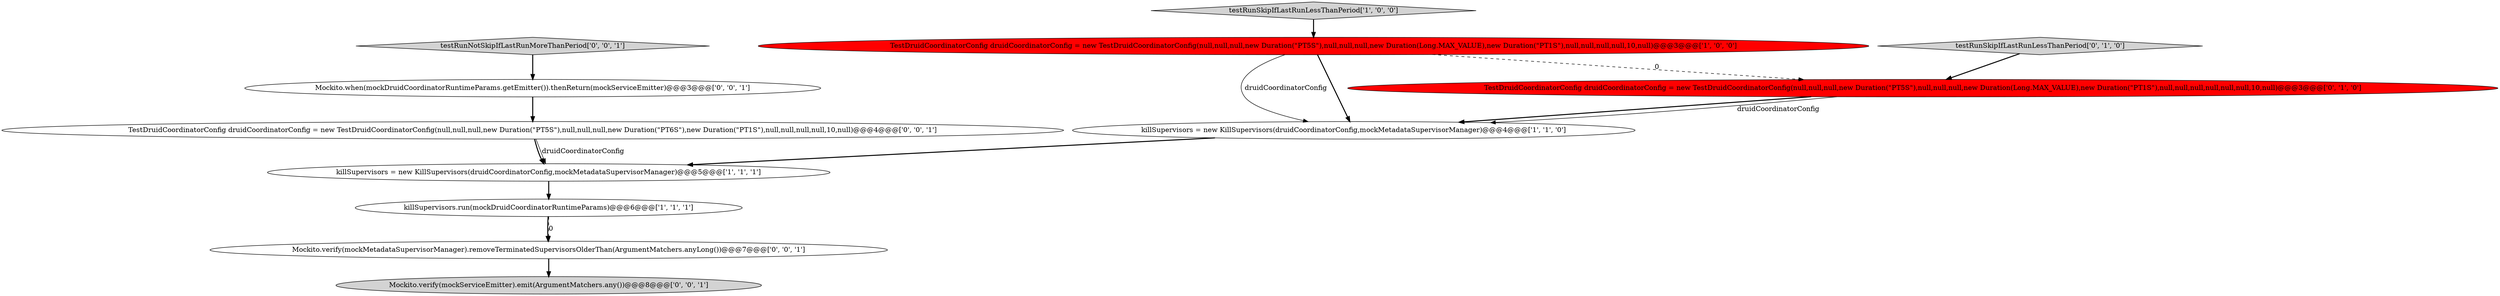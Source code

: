 digraph {
2 [style = filled, label = "testRunSkipIfLastRunLessThanPeriod['1', '0', '0']", fillcolor = lightgray, shape = diamond image = "AAA0AAABBB1BBB"];
9 [style = filled, label = "Mockito.verify(mockServiceEmitter).emit(ArgumentMatchers.any())@@@8@@@['0', '0', '1']", fillcolor = lightgray, shape = ellipse image = "AAA0AAABBB3BBB"];
7 [style = filled, label = "testRunNotSkipIfLastRunMoreThanPeriod['0', '0', '1']", fillcolor = lightgray, shape = diamond image = "AAA0AAABBB3BBB"];
3 [style = filled, label = "killSupervisors.run(mockDruidCoordinatorRuntimeParams)@@@6@@@['1', '1', '1']", fillcolor = white, shape = ellipse image = "AAA0AAABBB1BBB"];
0 [style = filled, label = "killSupervisors = new KillSupervisors(druidCoordinatorConfig,mockMetadataSupervisorManager)@@@5@@@['1', '1', '1']", fillcolor = white, shape = ellipse image = "AAA0AAABBB1BBB"];
8 [style = filled, label = "TestDruidCoordinatorConfig druidCoordinatorConfig = new TestDruidCoordinatorConfig(null,null,null,new Duration(\"PT5S\"),null,null,null,new Duration(\"PT6S\"),new Duration(\"PT1S\"),null,null,null,null,10,null)@@@4@@@['0', '0', '1']", fillcolor = white, shape = ellipse image = "AAA0AAABBB3BBB"];
11 [style = filled, label = "Mockito.when(mockDruidCoordinatorRuntimeParams.getEmitter()).thenReturn(mockServiceEmitter)@@@3@@@['0', '0', '1']", fillcolor = white, shape = ellipse image = "AAA0AAABBB3BBB"];
4 [style = filled, label = "TestDruidCoordinatorConfig druidCoordinatorConfig = new TestDruidCoordinatorConfig(null,null,null,new Duration(\"PT5S\"),null,null,null,new Duration(Long.MAX_VALUE),new Duration(\"PT1S\"),null,null,null,null,10,null)@@@3@@@['1', '0', '0']", fillcolor = red, shape = ellipse image = "AAA1AAABBB1BBB"];
1 [style = filled, label = "killSupervisors = new KillSupervisors(druidCoordinatorConfig,mockMetadataSupervisorManager)@@@4@@@['1', '1', '0']", fillcolor = white, shape = ellipse image = "AAA0AAABBB1BBB"];
6 [style = filled, label = "testRunSkipIfLastRunLessThanPeriod['0', '1', '0']", fillcolor = lightgray, shape = diamond image = "AAA0AAABBB2BBB"];
5 [style = filled, label = "TestDruidCoordinatorConfig druidCoordinatorConfig = new TestDruidCoordinatorConfig(null,null,null,new Duration(\"PT5S\"),null,null,null,new Duration(Long.MAX_VALUE),new Duration(\"PT1S\"),null,null,null,null,null,null,10,null)@@@3@@@['0', '1', '0']", fillcolor = red, shape = ellipse image = "AAA1AAABBB2BBB"];
10 [style = filled, label = "Mockito.verify(mockMetadataSupervisorManager).removeTerminatedSupervisorsOlderThan(ArgumentMatchers.anyLong())@@@7@@@['0', '0', '1']", fillcolor = white, shape = ellipse image = "AAA0AAABBB3BBB"];
8->0 [style = bold, label=""];
0->3 [style = bold, label=""];
4->1 [style = solid, label="druidCoordinatorConfig"];
11->8 [style = bold, label=""];
5->1 [style = bold, label=""];
6->5 [style = bold, label=""];
3->10 [style = bold, label=""];
4->1 [style = bold, label=""];
8->0 [style = solid, label="druidCoordinatorConfig"];
10->9 [style = bold, label=""];
7->11 [style = bold, label=""];
1->0 [style = bold, label=""];
3->10 [style = dashed, label="0"];
2->4 [style = bold, label=""];
4->5 [style = dashed, label="0"];
5->1 [style = solid, label="druidCoordinatorConfig"];
}
